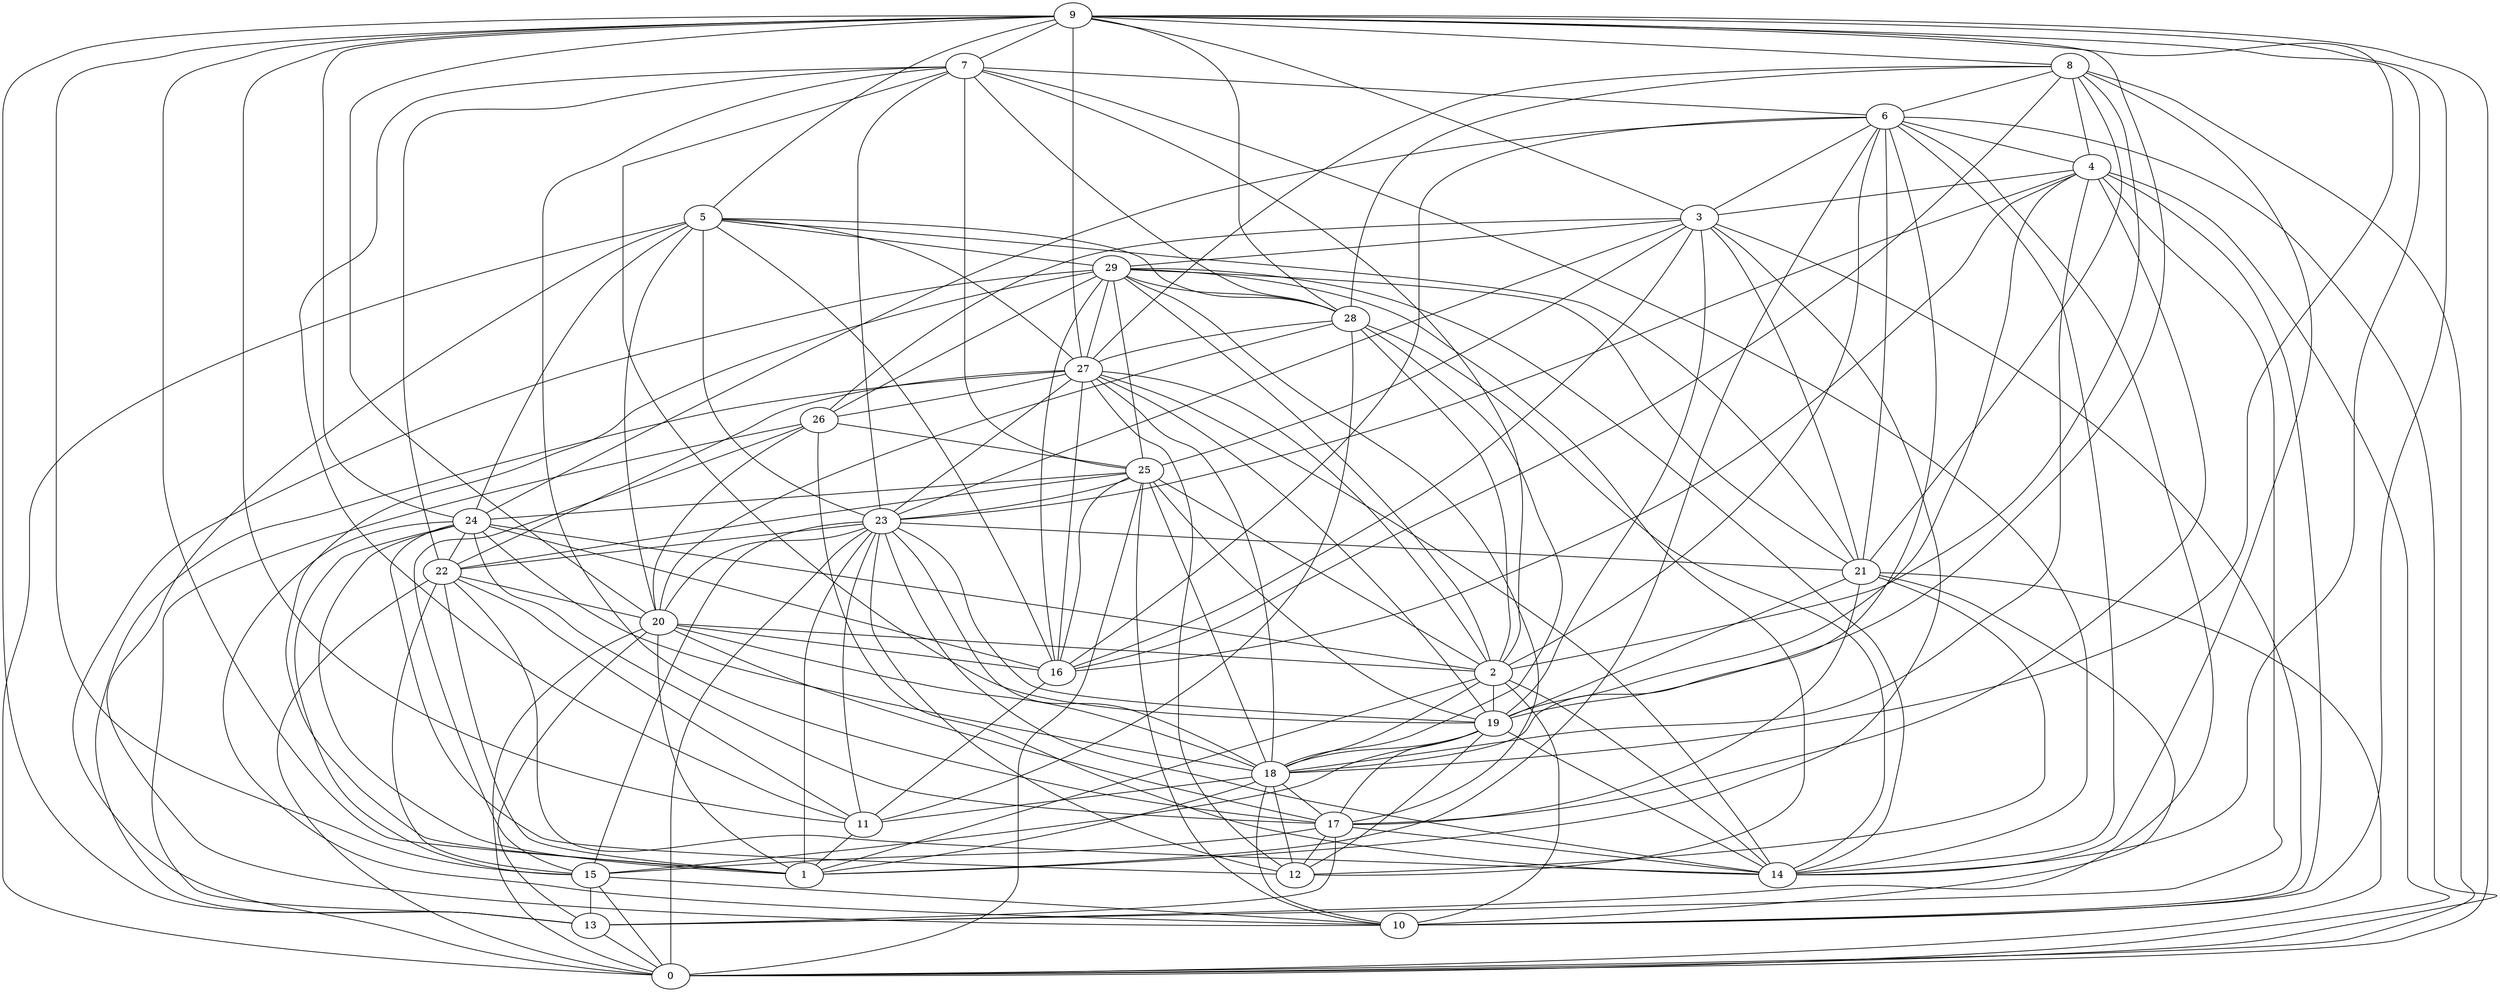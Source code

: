 digraph GG_graph {

subgraph G_graph {
edge [color = black]
"29" -> "14" [dir = none]
"29" -> "28" [dir = none]
"29" -> "1" [dir = none]
"29" -> "0" [dir = none]
"29" -> "21" [dir = none]
"13" -> "0" [dir = none]
"22" -> "14" [dir = none]
"22" -> "11" [dir = none]
"22" -> "15" [dir = none]
"22" -> "1" [dir = none]
"9" -> "7" [dir = none]
"9" -> "0" [dir = none]
"9" -> "10" [dir = none]
"9" -> "27" [dir = none]
"9" -> "3" [dir = none]
"9" -> "5" [dir = none]
"9" -> "24" [dir = none]
"9" -> "14" [dir = none]
"9" -> "20" [dir = none]
"9" -> "8" [dir = none]
"9" -> "19" [dir = none]
"24" -> "1" [dir = none]
"24" -> "22" [dir = none]
"24" -> "16" [dir = none]
"24" -> "10" [dir = none]
"24" -> "17" [dir = none]
"27" -> "18" [dir = none]
"27" -> "23" [dir = none]
"27" -> "26" [dir = none]
"27" -> "2" [dir = none]
"27" -> "14" [dir = none]
"27" -> "12" [dir = none]
"27" -> "16" [dir = none]
"8" -> "0" [dir = none]
"8" -> "16" [dir = none]
"5" -> "10" [dir = none]
"5" -> "24" [dir = none]
"5" -> "21" [dir = none]
"5" -> "16" [dir = none]
"5" -> "20" [dir = none]
"5" -> "23" [dir = none]
"4" -> "19" [dir = none]
"4" -> "16" [dir = none]
"4" -> "3" [dir = none]
"4" -> "13" [dir = none]
"25" -> "18" [dir = none]
"25" -> "0" [dir = none]
"25" -> "10" [dir = none]
"25" -> "22" [dir = none]
"2" -> "1" [dir = none]
"19" -> "12" [dir = none]
"3" -> "16" [dir = none]
"3" -> "19" [dir = none]
"3" -> "25" [dir = none]
"3" -> "10" [dir = none]
"6" -> "24" [dir = none]
"6" -> "14" [dir = none]
"6" -> "0" [dir = none]
"6" -> "3" [dir = none]
"6" -> "18" [dir = none]
"20" -> "13" [dir = none]
"20" -> "0" [dir = none]
"20" -> "17" [dir = none]
"23" -> "12" [dir = none]
"23" -> "15" [dir = none]
"23" -> "19" [dir = none]
"23" -> "18" [dir = none]
"21" -> "19" [dir = none]
"21" -> "12" [dir = none]
"21" -> "10" [dir = none]
"21" -> "0" [dir = none]
"26" -> "25" [dir = none]
"26" -> "15" [dir = none]
"26" -> "14" [dir = none]
"7" -> "25" [dir = none]
"7" -> "17" [dir = none]
"7" -> "6" [dir = none]
"17" -> "15" [dir = none]
"28" -> "2" [dir = none]
"28" -> "20" [dir = none]
"28" -> "14" [dir = none]
"28" -> "27" [dir = none]
"28" -> "11" [dir = none]
"28" -> "18" [dir = none]
"18" -> "11" [dir = none]
"18" -> "12" [dir = none]
"18" -> "10" [dir = none]
"21" -> "17" [dir = none]
"3" -> "1" [dir = none]
"5" -> "29" [dir = none]
"29" -> "16" [dir = none]
"5" -> "27" [dir = none]
"7" -> "2" [dir = none]
"8" -> "28" [dir = none]
"3" -> "23" [dir = none]
"11" -> "1" [dir = none]
"2" -> "19" [dir = none]
"22" -> "0" [dir = none]
"25" -> "24" [dir = none]
"24" -> "18" [dir = none]
"25" -> "2" [dir = none]
"19" -> "14" [dir = none]
"9" -> "13" [dir = none]
"6" -> "4" [dir = none]
"7" -> "14" [dir = none]
"23" -> "11" [dir = none]
"4" -> "0" [dir = none]
"19" -> "17" [dir = none]
"29" -> "26" [dir = none]
"24" -> "15" [dir = none]
"5" -> "0" [dir = none]
"8" -> "6" [dir = none]
"23" -> "22" [dir = none]
"2" -> "10" [dir = none]
"8" -> "21" [dir = none]
"23" -> "21" [dir = none]
"5" -> "28" [dir = none]
"9" -> "15" [dir = none]
"4" -> "23" [dir = none]
"9" -> "11" [dir = none]
"29" -> "25" [dir = none]
"18" -> "17" [dir = none]
"4" -> "10" [dir = none]
"7" -> "23" [dir = none]
"9" -> "28" [dir = none]
"29" -> "12" [dir = none]
"6" -> "21" [dir = none]
"24" -> "2" [dir = none]
"22" -> "20" [dir = none]
"7" -> "11" [dir = none]
"23" -> "1" [dir = none]
"2" -> "14" [dir = none]
"20" -> "2" [dir = none]
"6" -> "2" [dir = none]
"3" -> "29" [dir = none]
"8" -> "14" [dir = none]
"26" -> "13" [dir = none]
"8" -> "2" [dir = none]
"3" -> "21" [dir = none]
"15" -> "0" [dir = none]
"15" -> "10" [dir = none]
"8" -> "27" [dir = none]
"18" -> "1" [dir = none]
"20" -> "18" [dir = none]
"17" -> "12" [dir = none]
"23" -> "20" [dir = none]
"9" -> "18" [dir = none]
"9" -> "1" [dir = none]
"29" -> "27" [dir = none]
"23" -> "0" [dir = none]
"20" -> "16" [dir = none]
"7" -> "28" [dir = none]
"17" -> "13" [dir = none]
"27" -> "13" [dir = none]
"26" -> "20" [dir = none]
"27" -> "19" [dir = none]
"20" -> "1" [dir = none]
"16" -> "11" [dir = none]
"25" -> "19" [dir = none]
"6" -> "13" [dir = none]
"24" -> "12" [dir = none]
"8" -> "4" [dir = none]
"17" -> "14" [dir = none]
"29" -> "2" [dir = none]
"7" -> "22" [dir = none]
"29" -> "17" [dir = none]
"7" -> "19" [dir = none]
"4" -> "18" [dir = none]
"3" -> "26" [dir = none]
"15" -> "13" [dir = none]
"19" -> "18" [dir = none]
"6" -> "16" [dir = none]
"2" -> "18" [dir = none]
"25" -> "23" [dir = none]
"19" -> "15" [dir = none]
"6" -> "1" [dir = none]
"4" -> "17" [dir = none]
"23" -> "14" [dir = none]
"27" -> "22" [dir = none]
"25" -> "16" [dir = none]
}

}
